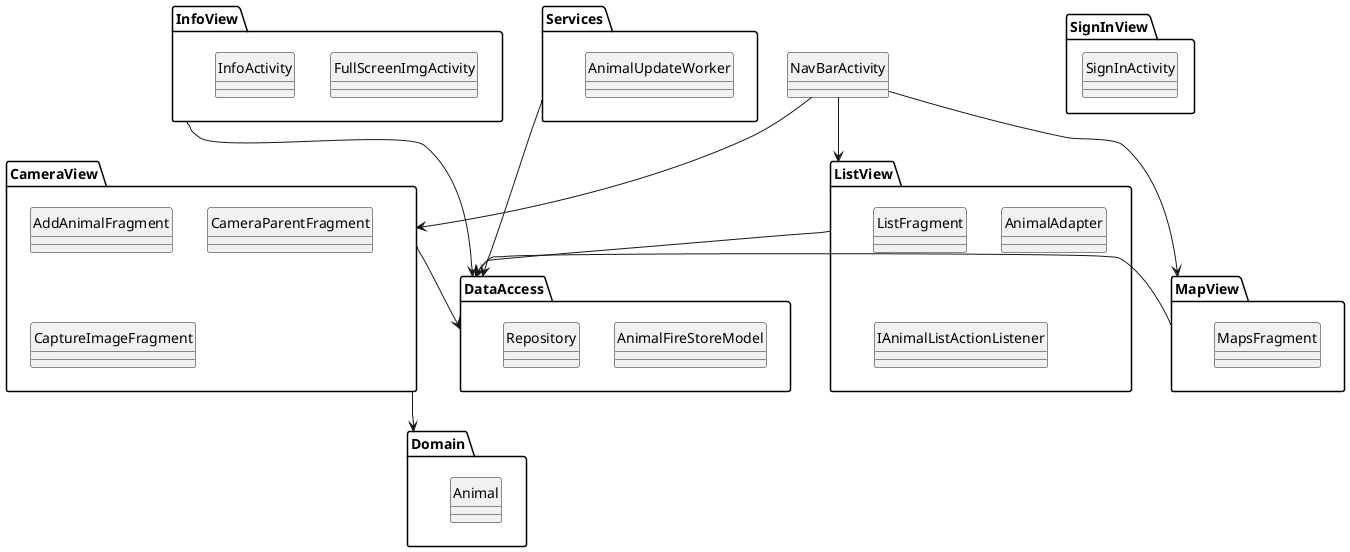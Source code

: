 @startuml animal_bank_class
hide circle
skinparam shadowing false

package CameraView{
    class AddAnimalFragment{}
    class CameraParentFragment{}
    class CaptureImageFragment{}
}

package DataAccess{
    class AnimalFireStoreModel{}
    class Repository{}
}

package Domain{
    class Animal{}
}

package InfoView{
    class FullScreenImgActivity{}
    class InfoActivity{}
}

package ListView{
    class ListFragment{}
    class AnimalAdapter{}
    class IAnimalListActionListener{}
}

package MapView{
    class MapsFragment{}
}

package Services{
    class AnimalUpdateWorker{}
}

package SignInView{
    class SignInActivity{}
}

class NavBarActivity{}

NavBarActivity-->CameraView
NavBarActivity-->ListView
NavBarActivity-->MapView

CameraView->DataAccess
CameraView--->Domain
ListView-->DataAccess
DataAccess<-MapView
InfoView--->DataAccess
Services--->DataAccess

@enduml
